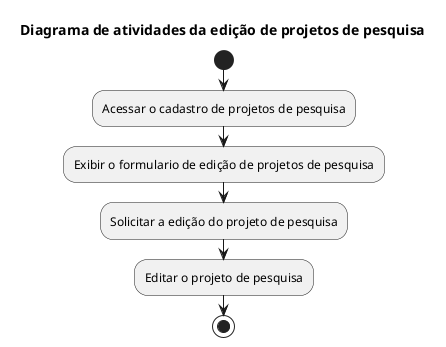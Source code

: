 @startuml diagAtivEditProjetosDePesquisa
title "Diagrama de atividades da edição de projetos de pesquisa"
start
:Acessar o cadastro de projetos de pesquisa;
:Exibir o formulario de edição de projetos de pesquisa;
:Solicitar a edição do projeto de pesquisa;
:Editar o projeto de pesquisa;
stop
@enduml